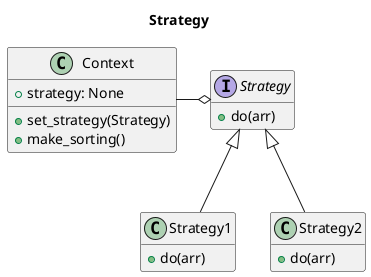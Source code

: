 @startuml "Стратегия"
title Strategy
interface Strategy {
    +do(arr)
}

class Strategy1 {
    +do(arr)
}

class Strategy2 {
    +do(arr)
}

class Context {
    + strategy: None
    + set_strategy(Strategy) 
    + make_sorting()  
    
}

Strategy1 -u-|> Strategy
Strategy2 -u-|> Strategy
Context -r-o Strategy

hide empty fields
@enduml